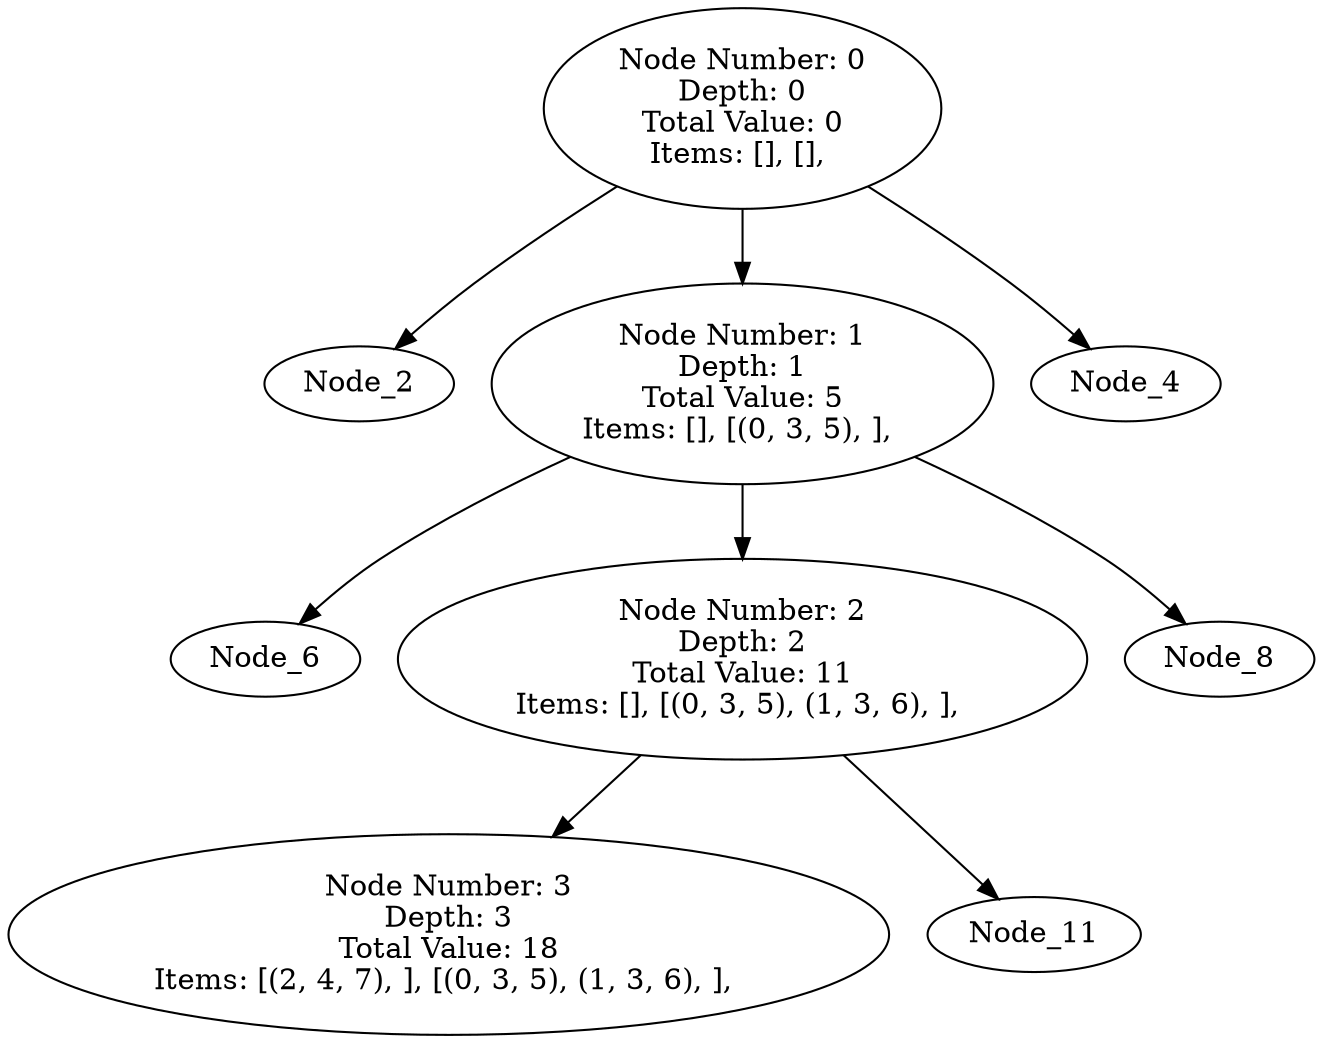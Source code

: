digraph G {
  Node_0 [label="Node Number: 0\nDepth: 0\nTotal Value: 0\nItems: [], [], "];
  Node_0 -> Node_2;
  Node_0 -> Node_3;
  Node_0 -> Node_4;
  Node_3 [label="Node Number: 1\nDepth: 1\nTotal Value: 5\nItems: [], [(0, 3, 5), ], "];
  Node_3 -> Node_6;
  Node_3 -> Node_7;
  Node_3 -> Node_8;
  Node_7 [label="Node Number: 2\nDepth: 2\nTotal Value: 11\nItems: [], [(0, 3, 5), (1, 3, 6), ], "];
  Node_7 -> Node_10;
  Node_7 -> Node_11;
  Node_10 [label="Node Number: 3\nDepth: 3\nTotal Value: 18\nItems: [(2, 4, 7), ], [(0, 3, 5), (1, 3, 6), ], "];
}
